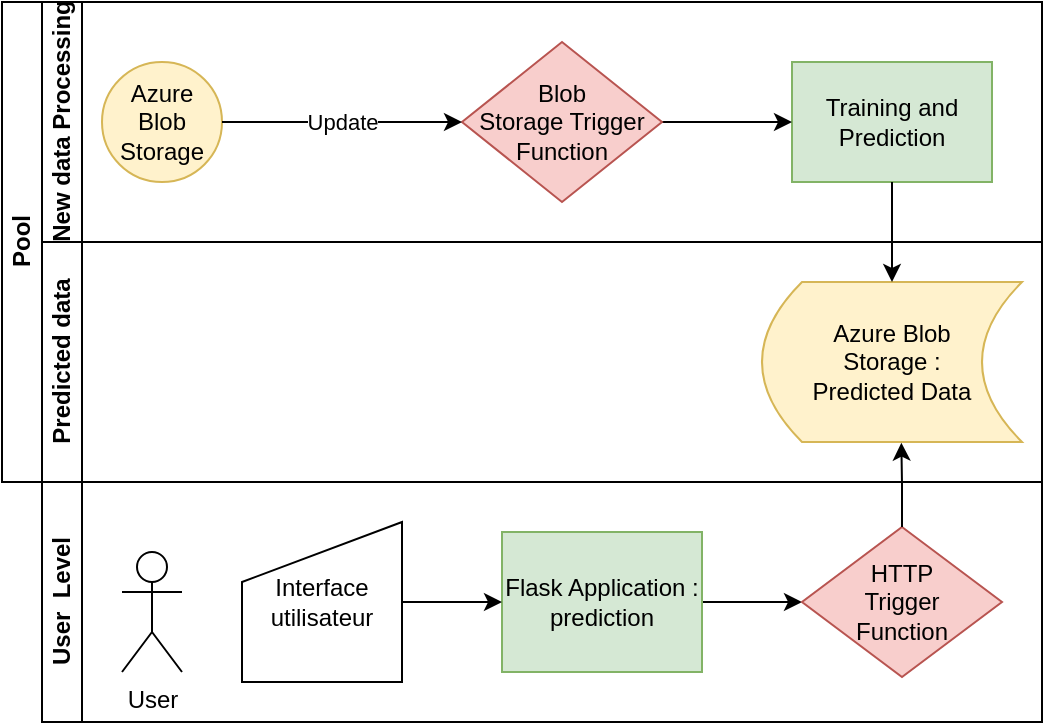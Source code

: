 <mxfile version="20.8.18" type="github">
  <diagram id="prtHgNgQTEPvFCAcTncT" name="Page-1">
    <mxGraphModel dx="579" dy="421" grid="1" gridSize="10" guides="1" tooltips="1" connect="1" arrows="1" fold="1" page="1" pageScale="1" pageWidth="827" pageHeight="1169" math="0" shadow="0">
      <root>
        <mxCell id="0" />
        <mxCell id="1" parent="0" />
        <mxCell id="dNxyNK7c78bLwvsdeMH5-19" value="Pool" style="swimlane;html=1;childLayout=stackLayout;resizeParent=1;resizeParentMax=0;horizontal=0;startSize=20;horizontalStack=0;" parent="1" vertex="1">
          <mxGeometry x="90" y="90" width="520" height="240" as="geometry">
            <mxRectangle x="90" y="110" width="40" height="60" as="alternateBounds" />
          </mxGeometry>
        </mxCell>
        <mxCell id="dNxyNK7c78bLwvsdeMH5-20" value="&lt;div&gt;New data Processing&lt;/div&gt;" style="swimlane;html=1;startSize=20;horizontal=0;" parent="dNxyNK7c78bLwvsdeMH5-19" vertex="1">
          <mxGeometry x="20" width="500" height="120" as="geometry">
            <mxRectangle x="20" width="500" height="30" as="alternateBounds" />
          </mxGeometry>
        </mxCell>
        <mxCell id="dNxyNK7c78bLwvsdeMH5-23" value="Azure Blob Storage" style="ellipse;whiteSpace=wrap;html=1;fillColor=#fff2cc;strokeColor=#d6b656;gradientColor=none;" parent="dNxyNK7c78bLwvsdeMH5-20" vertex="1">
          <mxGeometry x="30" y="30" width="60" height="60" as="geometry" />
        </mxCell>
        <mxCell id="dNxyNK7c78bLwvsdeMH5-24" value="&lt;div&gt;Training and Prediction&lt;br&gt;&lt;/div&gt;" style="rounded=0;whiteSpace=wrap;html=1;fontFamily=Helvetica;fontSize=12;align=center;fillColor=#d5e8d4;strokeColor=#82b366;" parent="dNxyNK7c78bLwvsdeMH5-20" vertex="1">
          <mxGeometry x="375" y="30" width="100" height="60" as="geometry" />
        </mxCell>
        <mxCell id="cA88udlD5yBoszeyD9GS-7" value="" style="edgeStyle=orthogonalEdgeStyle;rounded=0;orthogonalLoop=1;jettySize=auto;html=1;" edge="1" parent="dNxyNK7c78bLwvsdeMH5-20" source="cA88udlD5yBoszeyD9GS-6" target="dNxyNK7c78bLwvsdeMH5-24">
          <mxGeometry relative="1" as="geometry" />
        </mxCell>
        <mxCell id="cA88udlD5yBoszeyD9GS-6" value="&lt;div&gt;Blob &lt;br&gt;&lt;/div&gt;&lt;div&gt;Storage Trigger &lt;br&gt;&lt;/div&gt;&lt;div&gt;Function&lt;/div&gt;" style="rhombus;whiteSpace=wrap;html=1;fontFamily=Helvetica;fontSize=12;align=center;fillColor=#f8cecc;strokeColor=#b85450;" vertex="1" parent="dNxyNK7c78bLwvsdeMH5-20">
          <mxGeometry x="210" y="20" width="100" height="80" as="geometry" />
        </mxCell>
        <mxCell id="cA88udlD5yBoszeyD9GS-39" value="" style="endArrow=classic;html=1;rounded=0;entryX=0;entryY=0.5;entryDx=0;entryDy=0;exitX=1;exitY=0.5;exitDx=0;exitDy=0;" edge="1" parent="dNxyNK7c78bLwvsdeMH5-20" source="dNxyNK7c78bLwvsdeMH5-23" target="cA88udlD5yBoszeyD9GS-6">
          <mxGeometry relative="1" as="geometry">
            <mxPoint x="90" y="70" as="sourcePoint" />
            <mxPoint x="190" y="70" as="targetPoint" />
          </mxGeometry>
        </mxCell>
        <mxCell id="cA88udlD5yBoszeyD9GS-40" value="Update" style="edgeLabel;resizable=0;html=1;align=center;verticalAlign=middle;fillColor=default;gradientColor=none;" connectable="0" vertex="1" parent="cA88udlD5yBoszeyD9GS-39">
          <mxGeometry relative="1" as="geometry" />
        </mxCell>
        <mxCell id="dNxyNK7c78bLwvsdeMH5-21" value="&lt;div&gt;Predicted data&lt;/div&gt;" style="swimlane;html=1;startSize=20;horizontal=0;" parent="dNxyNK7c78bLwvsdeMH5-19" vertex="1">
          <mxGeometry x="20" y="120" width="500" height="120" as="geometry" />
        </mxCell>
        <mxCell id="cA88udlD5yBoszeyD9GS-50" value="&lt;div&gt;Azure Blob &lt;br&gt;&lt;/div&gt;&lt;div&gt;Storage : &lt;br&gt;&lt;/div&gt;&lt;div&gt;Predicted Data&lt;br&gt;&lt;/div&gt;" style="shape=dataStorage;whiteSpace=wrap;html=1;fixedSize=1;fillColor=#fff2cc;strokeColor=#d6b656;" vertex="1" parent="dNxyNK7c78bLwvsdeMH5-21">
          <mxGeometry x="360" y="20" width="130" height="80" as="geometry" />
        </mxCell>
        <mxCell id="cA88udlD5yBoszeyD9GS-49" value="" style="edgeStyle=orthogonalEdgeStyle;rounded=0;orthogonalLoop=1;jettySize=auto;html=1;entryX=0.5;entryY=0;entryDx=0;entryDy=0;" edge="1" parent="dNxyNK7c78bLwvsdeMH5-19" source="dNxyNK7c78bLwvsdeMH5-24" target="cA88udlD5yBoszeyD9GS-50">
          <mxGeometry relative="1" as="geometry">
            <mxPoint x="330" y="150" as="targetPoint" />
          </mxGeometry>
        </mxCell>
        <mxCell id="cA88udlD5yBoszeyD9GS-41" value="User&amp;nbsp; Level" style="swimlane;html=1;startSize=20;horizontal=0;" vertex="1" parent="1">
          <mxGeometry x="110" y="330" width="500" height="120" as="geometry" />
        </mxCell>
        <mxCell id="cA88udlD5yBoszeyD9GS-42" value="" style="edgeStyle=orthogonalEdgeStyle;rounded=0;orthogonalLoop=1;jettySize=auto;html=1;" edge="1" parent="cA88udlD5yBoszeyD9GS-41" source="cA88udlD5yBoszeyD9GS-43" target="cA88udlD5yBoszeyD9GS-44">
          <mxGeometry relative="1" as="geometry" />
        </mxCell>
        <mxCell id="cA88udlD5yBoszeyD9GS-43" value="&lt;div&gt;Flask Application : prediction&lt;br&gt;&lt;/div&gt;" style="rounded=0;whiteSpace=wrap;html=1;fontFamily=Helvetica;fontSize=12;align=center;fillColor=#d5e8d4;strokeColor=#82b366;" vertex="1" parent="cA88udlD5yBoszeyD9GS-41">
          <mxGeometry x="230" y="25" width="100" height="70" as="geometry" />
        </mxCell>
        <mxCell id="cA88udlD5yBoszeyD9GS-44" value="&lt;div&gt;HTTP &lt;br&gt;&lt;/div&gt;&lt;div&gt;Trigger &lt;br&gt;&lt;/div&gt;&lt;div&gt;Function&lt;/div&gt;" style="rhombus;whiteSpace=wrap;html=1;fontFamily=Helvetica;fontSize=12;align=center;fillColor=#f8cecc;strokeColor=#b85450;" vertex="1" parent="cA88udlD5yBoszeyD9GS-41">
          <mxGeometry x="380" y="22.5" width="100" height="75" as="geometry" />
        </mxCell>
        <mxCell id="cA88udlD5yBoszeyD9GS-45" value="User" style="shape=umlActor;verticalLabelPosition=bottom;verticalAlign=top;html=1;outlineConnect=0;fillColor=default;gradientColor=none;" vertex="1" parent="cA88udlD5yBoszeyD9GS-41">
          <mxGeometry x="40" y="35" width="30" height="60" as="geometry" />
        </mxCell>
        <mxCell id="cA88udlD5yBoszeyD9GS-46" value="" style="edgeStyle=orthogonalEdgeStyle;rounded=0;orthogonalLoop=1;jettySize=auto;html=1;" edge="1" parent="cA88udlD5yBoszeyD9GS-41" source="cA88udlD5yBoszeyD9GS-47" target="cA88udlD5yBoszeyD9GS-43">
          <mxGeometry relative="1" as="geometry" />
        </mxCell>
        <mxCell id="cA88udlD5yBoszeyD9GS-47" value="Interface utilisateur" style="shape=manualInput;whiteSpace=wrap;html=1;fillColor=default;gradientColor=none;" vertex="1" parent="cA88udlD5yBoszeyD9GS-41">
          <mxGeometry x="100" y="20" width="80" height="80" as="geometry" />
        </mxCell>
        <mxCell id="cA88udlD5yBoszeyD9GS-32" value="" style="edgeStyle=orthogonalEdgeStyle;rounded=0;orthogonalLoop=1;jettySize=auto;html=1;exitX=0.5;exitY=0;exitDx=0;exitDy=0;entryX=0.536;entryY=1.004;entryDx=0;entryDy=0;entryPerimeter=0;" edge="1" parent="1" source="cA88udlD5yBoszeyD9GS-44" target="cA88udlD5yBoszeyD9GS-50">
          <mxGeometry relative="1" as="geometry">
            <mxPoint x="560" y="262.5" as="sourcePoint" />
            <mxPoint x="420" y="330" as="targetPoint" />
          </mxGeometry>
        </mxCell>
      </root>
    </mxGraphModel>
  </diagram>
</mxfile>
